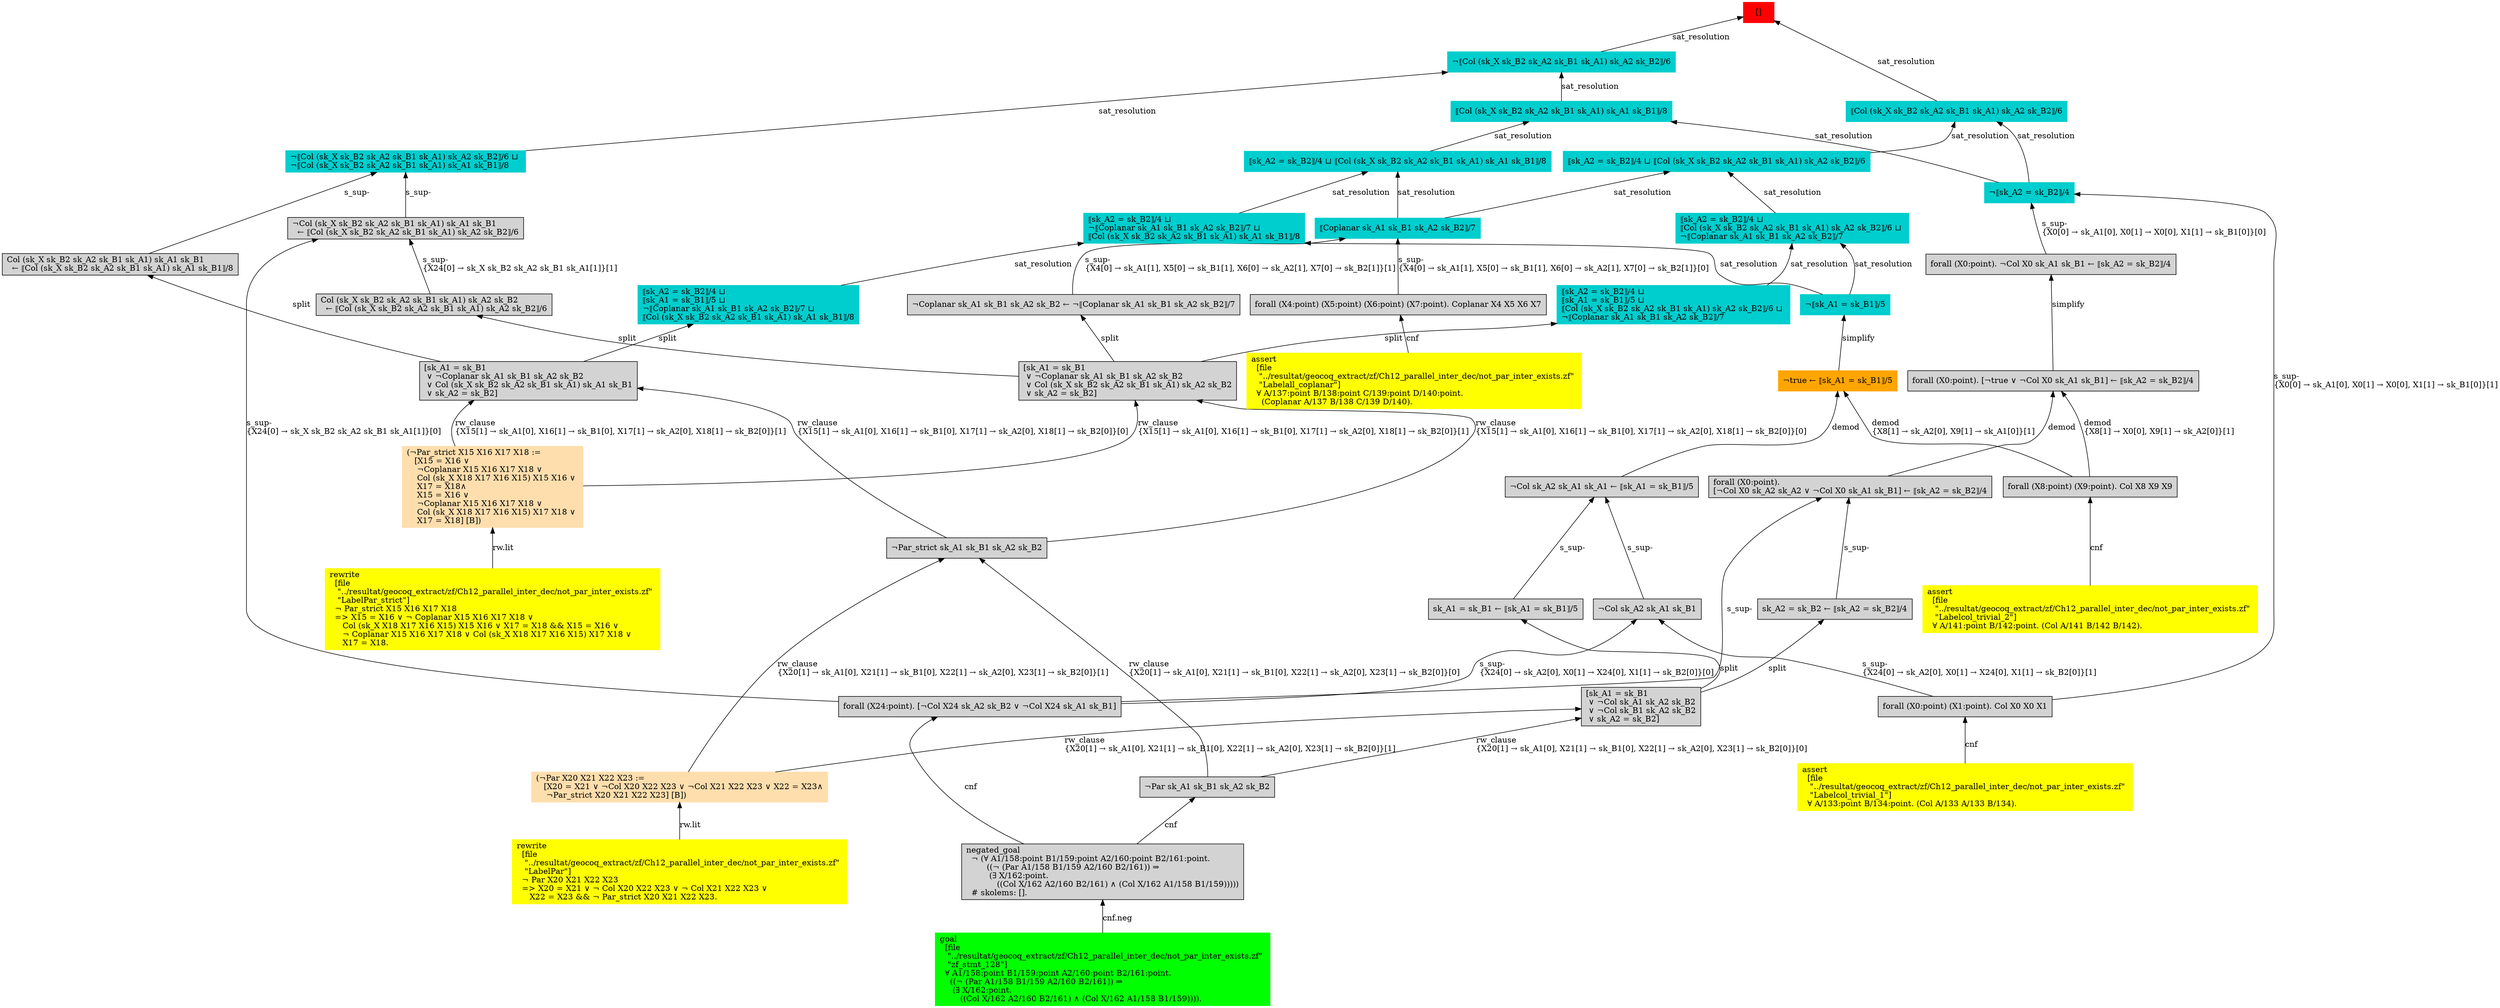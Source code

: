 digraph "unsat_graph" {
  vertex_0 [color=red, label="[]", shape=box, style=filled];
  vertex_0 -> vertex_1 [label="sat_resolution", dir="back"];
  vertex_1 [color=cyan3, shape=box, label="⟦Col (sk_X sk_B2 sk_A2 sk_B1 sk_A1) sk_A2 sk_B2⟧/6\l", style=filled];
  vertex_1 -> vertex_2 [label="sat_resolution", dir="back"];
  vertex_2 [color=cyan3, shape=box, label="¬⟦sk_A2 = sk_B2⟧/4\l", style=filled];
  vertex_2 -> vertex_3 [label="s_sup-\l\{X0[0] → sk_A1[0], X0[1] → X0[0], X1[1] → sk_B1[0]\}[0]\l", dir="back"];
  vertex_3 [shape=box, label="forall (X0:point). ¬Col X0 sk_A1 sk_B1 ← ⟦sk_A2 = sk_B2⟧/4\l", style=filled];
  vertex_3 -> vertex_4 [label="simplify", dir="back"];
  vertex_4 [shape=box, label="forall (X0:point). [¬true ∨ ¬Col X0 sk_A1 sk_B1] ← ⟦sk_A2 = sk_B2⟧/4\l", style=filled];
  vertex_4 -> vertex_5 [label="demod\l\{X8[1] → X0[0], X9[1] → sk_A2[0]\}[1]\l", dir="back"];
  vertex_5 [shape=box, label="forall (X8:point) (X9:point). Col X8 X9 X9\l", style=filled];
  vertex_5 -> vertex_6 [label="cnf", dir="back"];
  vertex_6 [color=yellow, shape=box, label="assert\l  [file\l   \"../resultat/geocoq_extract/zf/Ch12_parallel_inter_dec/not_par_inter_exists.zf\" \l   \"Labelcol_trivial_2\"]\l  ∀ A/141:point B/142:point. (Col A/141 B/142 B/142).\l", style=filled];
  vertex_4 -> vertex_7 [label="demod", dir="back"];
  vertex_7 [shape=box, label="forall (X0:point).\l[¬Col X0 sk_A2 sk_A2 ∨ ¬Col X0 sk_A1 sk_B1] ← ⟦sk_A2 = sk_B2⟧/4\l", style=filled];
  vertex_7 -> vertex_8 [label="s_sup-\l", dir="back"];
  vertex_8 [shape=box, label="forall (X24:point). [¬Col X24 sk_A2 sk_B2 ∨ ¬Col X24 sk_A1 sk_B1]\l", style=filled];
  vertex_8 -> vertex_9 [label="cnf", dir="back"];
  vertex_9 [shape=box, label="negated_goal\l  ¬ (∀ A1/158:point B1/159:point A2/160:point B2/161:point.\l        ((¬ (Par A1/158 B1/159 A2/160 B2/161)) ⇒\l         (∃ X/162:point.\l            ((Col X/162 A2/160 B2/161) ∧ (Col X/162 A1/158 B1/159)))))\l  # skolems: [].\l", style=filled];
  vertex_9 -> vertex_10 [label="cnf.neg", dir="back"];
  vertex_10 [color=green, shape=box, label="goal\l  [file\l   \"../resultat/geocoq_extract/zf/Ch12_parallel_inter_dec/not_par_inter_exists.zf\" \l   \"zf_stmt_128\"]\l  ∀ A1/158:point B1/159:point A2/160:point B2/161:point.\l    ((¬ (Par A1/158 B1/159 A2/160 B2/161)) ⇒\l     (∃ X/162:point.\l        ((Col X/162 A2/160 B2/161) ∧ (Col X/162 A1/158 B1/159)))).\l", style=filled];
  vertex_7 -> vertex_11 [label="s_sup-\l", dir="back"];
  vertex_11 [shape=box, label="sk_A2 = sk_B2 ← ⟦sk_A2 = sk_B2⟧/4\l", style=filled];
  vertex_11 -> vertex_12 [label="split", dir="back"];
  vertex_12 [shape=box, label="[sk_A1 = sk_B1\l ∨ ¬Col sk_A1 sk_A2 sk_B2\l ∨ ¬Col sk_B1 sk_A2 sk_B2\l ∨ sk_A2 = sk_B2]\l", style=filled];
  vertex_12 -> vertex_13 [label="rw_clause\l\{X20[1] → sk_A1[0], X21[1] → sk_B1[0], X22[1] → sk_A2[0], X23[1] → sk_B2[0]\}[1]\l", dir="back"];
  vertex_13 [color=navajowhite, shape=box, label="(¬Par X20 X21 X22 X23 :=\l   [X20 = X21 ∨ ¬Col X20 X22 X23 ∨ ¬Col X21 X22 X23 ∨ X22 = X23∧\l    ¬Par_strict X20 X21 X22 X23] [B])\l", style=filled];
  vertex_13 -> vertex_14 [label="rw.lit", dir="back"];
  vertex_14 [color=yellow, shape=box, label="rewrite\l  [file\l   \"../resultat/geocoq_extract/zf/Ch12_parallel_inter_dec/not_par_inter_exists.zf\" \l   \"LabelPar\"]\l  ¬ Par X20 X21 X22 X23\l  =\> X20 = X21 ∨ ¬ Col X20 X22 X23 ∨ ¬ Col X21 X22 X23 ∨ \l     X22 = X23 && ¬ Par_strict X20 X21 X22 X23.\l", style=filled];
  vertex_12 -> vertex_15 [label="rw_clause\l\{X20[1] → sk_A1[0], X21[1] → sk_B1[0], X22[1] → sk_A2[0], X23[1] → sk_B2[0]\}[0]\l", dir="back"];
  vertex_15 [shape=box, label="¬Par sk_A1 sk_B1 sk_A2 sk_B2\l", style=filled];
  vertex_15 -> vertex_9 [label="cnf", dir="back"];
  vertex_2 -> vertex_16 [label="s_sup-\l\{X0[0] → sk_A1[0], X0[1] → X0[0], X1[1] → sk_B1[0]\}[1]\l", dir="back"];
  vertex_16 [shape=box, label="forall (X0:point) (X1:point). Col X0 X0 X1\l", style=filled];
  vertex_16 -> vertex_17 [label="cnf", dir="back"];
  vertex_17 [color=yellow, shape=box, label="assert\l  [file\l   \"../resultat/geocoq_extract/zf/Ch12_parallel_inter_dec/not_par_inter_exists.zf\" \l   \"Labelcol_trivial_1\"]\l  ∀ A/133:point B/134:point. (Col A/133 A/133 B/134).\l", style=filled];
  vertex_1 -> vertex_18 [label="sat_resolution", dir="back"];
  vertex_18 [color=cyan3, shape=box, label="⟦sk_A2 = sk_B2⟧/4 ⊔ ⟦Col (sk_X sk_B2 sk_A2 sk_B1 sk_A1) sk_A2 sk_B2⟧/6\l", style=filled];
  vertex_18 -> vertex_19 [label="sat_resolution", dir="back"];
  vertex_19 [color=cyan3, shape=box, label="⟦Coplanar sk_A1 sk_B1 sk_A2 sk_B2⟧/7\l", style=filled];
  vertex_19 -> vertex_20 [label="s_sup-\l\{X4[0] → sk_A1[1], X5[0] → sk_B1[1], X6[0] → sk_A2[1], X7[0] → sk_B2[1]\}[1]\l", dir="back"];
  vertex_20 [shape=box, label="¬Coplanar sk_A1 sk_B1 sk_A2 sk_B2 ← ¬⟦Coplanar sk_A1 sk_B1 sk_A2 sk_B2⟧/7\l", style=filled];
  vertex_20 -> vertex_21 [label="split", dir="back"];
  vertex_21 [shape=box, label="[sk_A1 = sk_B1\l ∨ ¬Coplanar sk_A1 sk_B1 sk_A2 sk_B2\l ∨ Col (sk_X sk_B2 sk_A2 sk_B1 sk_A1) sk_A2 sk_B2\l ∨ sk_A2 = sk_B2]\l", style=filled];
  vertex_21 -> vertex_22 [label="rw_clause\l\{X15[1] → sk_A1[0], X16[1] → sk_B1[0], X17[1] → sk_A2[0], X18[1] → sk_B2[0]\}[1]\l", dir="back"];
  vertex_22 [color=navajowhite, shape=box, label="(¬Par_strict X15 X16 X17 X18 :=\l   [X15 = X16 ∨ \l    ¬Coplanar X15 X16 X17 X18 ∨ \l    Col (sk_X X18 X17 X16 X15) X15 X16 ∨ \l    X17 = X18∧\l    X15 = X16 ∨ \l    ¬Coplanar X15 X16 X17 X18 ∨ \l    Col (sk_X X18 X17 X16 X15) X17 X18 ∨ \l    X17 = X18] [B])\l", style=filled];
  vertex_22 -> vertex_23 [label="rw.lit", dir="back"];
  vertex_23 [color=yellow, shape=box, label="rewrite\l  [file\l   \"../resultat/geocoq_extract/zf/Ch12_parallel_inter_dec/not_par_inter_exists.zf\" \l   \"LabelPar_strict\"]\l  ¬ Par_strict X15 X16 X17 X18\l  =\> X15 = X16 ∨ ¬ Coplanar X15 X16 X17 X18 ∨ \l     Col (sk_X X18 X17 X16 X15) X15 X16 ∨ X17 = X18 && X15 = X16 ∨ \l     ¬ Coplanar X15 X16 X17 X18 ∨ Col (sk_X X18 X17 X16 X15) X17 X18 ∨ \l     X17 = X18.\l", style=filled];
  vertex_21 -> vertex_24 [label="rw_clause\l\{X15[1] → sk_A1[0], X16[1] → sk_B1[0], X17[1] → sk_A2[0], X18[1] → sk_B2[0]\}[0]\l", dir="back"];
  vertex_24 [shape=box, label="¬Par_strict sk_A1 sk_B1 sk_A2 sk_B2\l", style=filled];
  vertex_24 -> vertex_13 [label="rw_clause\l\{X20[1] → sk_A1[0], X21[1] → sk_B1[0], X22[1] → sk_A2[0], X23[1] → sk_B2[0]\}[1]\l", dir="back"];
  vertex_24 -> vertex_15 [label="rw_clause\l\{X20[1] → sk_A1[0], X21[1] → sk_B1[0], X22[1] → sk_A2[0], X23[1] → sk_B2[0]\}[0]\l", dir="back"];
  vertex_19 -> vertex_25 [label="s_sup-\l\{X4[0] → sk_A1[1], X5[0] → sk_B1[1], X6[0] → sk_A2[1], X7[0] → sk_B2[1]\}[0]\l", dir="back"];
  vertex_25 [shape=box, label="forall (X4:point) (X5:point) (X6:point) (X7:point). Coplanar X4 X5 X6 X7\l", style=filled];
  vertex_25 -> vertex_26 [label="cnf", dir="back"];
  vertex_26 [color=yellow, shape=box, label="assert\l  [file\l   \"../resultat/geocoq_extract/zf/Ch12_parallel_inter_dec/not_par_inter_exists.zf\" \l   \"Labelall_coplanar\"]\l  ∀ A/137:point B/138:point C/139:point D/140:point.\l    (Coplanar A/137 B/138 C/139 D/140).\l", style=filled];
  vertex_18 -> vertex_27 [label="sat_resolution", dir="back"];
  vertex_27 [color=cyan3, shape=box, label="⟦sk_A2 = sk_B2⟧/4 ⊔ \l⟦Col (sk_X sk_B2 sk_A2 sk_B1 sk_A1) sk_A2 sk_B2⟧/6 ⊔ \l¬⟦Coplanar sk_A1 sk_B1 sk_A2 sk_B2⟧/7\l", style=filled];
  vertex_27 -> vertex_28 [label="sat_resolution", dir="back"];
  vertex_28 [color=cyan3, shape=box, label="¬⟦sk_A1 = sk_B1⟧/5\l", style=filled];
  vertex_28 -> vertex_29 [label="simplify", dir="back"];
  vertex_29 [color=orange, shape=box, label="¬true ← ⟦sk_A1 = sk_B1⟧/5\l", style=filled];
  vertex_29 -> vertex_5 [label="demod\l\{X8[1] → sk_A2[0], X9[1] → sk_A1[0]\}[1]\l", dir="back"];
  vertex_29 -> vertex_30 [label="demod", dir="back"];
  vertex_30 [shape=box, label="¬Col sk_A2 sk_A1 sk_A1 ← ⟦sk_A1 = sk_B1⟧/5\l", style=filled];
  vertex_30 -> vertex_31 [label="s_sup-\l", dir="back"];
  vertex_31 [shape=box, label="¬Col sk_A2 sk_A1 sk_B1\l", style=filled];
  vertex_31 -> vertex_8 [label="s_sup-\l\{X24[0] → sk_A2[0], X0[1] → X24[0], X1[1] → sk_B2[0]\}[0]\l", dir="back"];
  vertex_31 -> vertex_16 [label="s_sup-\l\{X24[0] → sk_A2[0], X0[1] → X24[0], X1[1] → sk_B2[0]\}[1]\l", dir="back"];
  vertex_30 -> vertex_32 [label="s_sup-\l", dir="back"];
  vertex_32 [shape=box, label="sk_A1 = sk_B1 ← ⟦sk_A1 = sk_B1⟧/5\l", style=filled];
  vertex_32 -> vertex_12 [label="split", dir="back"];
  vertex_27 -> vertex_33 [label="sat_resolution", dir="back"];
  vertex_33 [color=cyan3, shape=box, label="⟦sk_A2 = sk_B2⟧/4 ⊔ \l⟦sk_A1 = sk_B1⟧/5 ⊔ \l⟦Col (sk_X sk_B2 sk_A2 sk_B1 sk_A1) sk_A2 sk_B2⟧/6 ⊔ \l¬⟦Coplanar sk_A1 sk_B1 sk_A2 sk_B2⟧/7\l", style=filled];
  vertex_33 -> vertex_21 [label="split", dir="back"];
  vertex_0 -> vertex_34 [label="sat_resolution", dir="back"];
  vertex_34 [color=cyan3, shape=box, label="¬⟦Col (sk_X sk_B2 sk_A2 sk_B1 sk_A1) sk_A2 sk_B2⟧/6\l", style=filled];
  vertex_34 -> vertex_35 [label="sat_resolution", dir="back"];
  vertex_35 [color=cyan3, shape=box, label="⟦Col (sk_X sk_B2 sk_A2 sk_B1 sk_A1) sk_A1 sk_B1⟧/8\l", style=filled];
  vertex_35 -> vertex_2 [label="sat_resolution", dir="back"];
  vertex_35 -> vertex_36 [label="sat_resolution", dir="back"];
  vertex_36 [color=cyan3, shape=box, label="⟦sk_A2 = sk_B2⟧/4 ⊔ ⟦Col (sk_X sk_B2 sk_A2 sk_B1 sk_A1) sk_A1 sk_B1⟧/8\l", style=filled];
  vertex_36 -> vertex_19 [label="sat_resolution", dir="back"];
  vertex_36 -> vertex_37 [label="sat_resolution", dir="back"];
  vertex_37 [color=cyan3, shape=box, label="⟦sk_A2 = sk_B2⟧/4 ⊔ \l¬⟦Coplanar sk_A1 sk_B1 sk_A2 sk_B2⟧/7 ⊔ \l⟦Col (sk_X sk_B2 sk_A2 sk_B1 sk_A1) sk_A1 sk_B1⟧/8\l", style=filled];
  vertex_37 -> vertex_28 [label="sat_resolution", dir="back"];
  vertex_37 -> vertex_38 [label="sat_resolution", dir="back"];
  vertex_38 [color=cyan3, shape=box, label="⟦sk_A2 = sk_B2⟧/4 ⊔ \l⟦sk_A1 = sk_B1⟧/5 ⊔ \l¬⟦Coplanar sk_A1 sk_B1 sk_A2 sk_B2⟧/7 ⊔ \l⟦Col (sk_X sk_B2 sk_A2 sk_B1 sk_A1) sk_A1 sk_B1⟧/8\l", style=filled];
  vertex_38 -> vertex_39 [label="split", dir="back"];
  vertex_39 [shape=box, label="[sk_A1 = sk_B1\l ∨ ¬Coplanar sk_A1 sk_B1 sk_A2 sk_B2\l ∨ Col (sk_X sk_B2 sk_A2 sk_B1 sk_A1) sk_A1 sk_B1\l ∨ sk_A2 = sk_B2]\l", style=filled];
  vertex_39 -> vertex_22 [label="rw_clause\l\{X15[1] → sk_A1[0], X16[1] → sk_B1[0], X17[1] → sk_A2[0], X18[1] → sk_B2[0]\}[1]\l", dir="back"];
  vertex_39 -> vertex_24 [label="rw_clause\l\{X15[1] → sk_A1[0], X16[1] → sk_B1[0], X17[1] → sk_A2[0], X18[1] → sk_B2[0]\}[0]\l", dir="back"];
  vertex_34 -> vertex_40 [label="sat_resolution", dir="back"];
  vertex_40 [color=cyan3, shape=box, label="¬⟦Col (sk_X sk_B2 sk_A2 sk_B1 sk_A1) sk_A2 sk_B2⟧/6 ⊔ \l¬⟦Col (sk_X sk_B2 sk_A2 sk_B1 sk_A1) sk_A1 sk_B1⟧/8\l", style=filled];
  vertex_40 -> vertex_41 [label="s_sup-\l", dir="back"];
  vertex_41 [shape=box, label="¬Col (sk_X sk_B2 sk_A2 sk_B1 sk_A1) sk_A1 sk_B1\l  ← ⟦Col (sk_X sk_B2 sk_A2 sk_B1 sk_A1) sk_A2 sk_B2⟧/6\l", style=filled];
  vertex_41 -> vertex_8 [label="s_sup-\l\{X24[0] → sk_X sk_B2 sk_A2 sk_B1 sk_A1[1]\}[0]\l", dir="back"];
  vertex_41 -> vertex_42 [label="s_sup-\l\{X24[0] → sk_X sk_B2 sk_A2 sk_B1 sk_A1[1]\}[1]\l", dir="back"];
  vertex_42 [shape=box, label="Col (sk_X sk_B2 sk_A2 sk_B1 sk_A1) sk_A2 sk_B2\l  ← ⟦Col (sk_X sk_B2 sk_A2 sk_B1 sk_A1) sk_A2 sk_B2⟧/6\l", style=filled];
  vertex_42 -> vertex_21 [label="split", dir="back"];
  vertex_40 -> vertex_43 [label="s_sup-\l", dir="back"];
  vertex_43 [shape=box, label="Col (sk_X sk_B2 sk_A2 sk_B1 sk_A1) sk_A1 sk_B1\l  ← ⟦Col (sk_X sk_B2 sk_A2 sk_B1 sk_A1) sk_A1 sk_B1⟧/8\l", style=filled];
  vertex_43 -> vertex_39 [label="split", dir="back"];
  }


